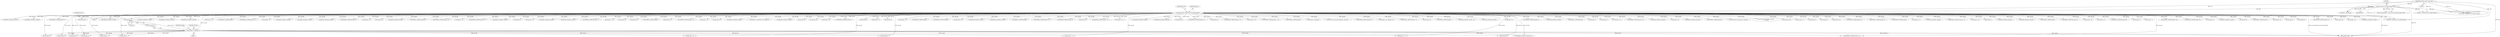 digraph "0_tcpdump_289c672020280529fd382f3502efab7100d638ec@pointer" {
"1001486" [label="(Call,obj_tptr+1)"];
"1000314" [label="(Call,obj_tptr=tptr+sizeof(struct rsvp_object_header))"];
"1000184" [label="(Call,(const struct rsvp_object_header *)tptr)"];
"1000148" [label="(MethodParameterIn,const u_char *tptr)"];
"1001483" [label="(Call,obj_tptr+=*(obj_tptr+1))"];
"1001284" [label="(Call,EXTRACT_16BITS(obj_tptr+2))"];
"1000182" [label="(Call,rsvp_obj_header = (const struct rsvp_object_header *)tptr)"];
"1002568" [label="(Call,obj_tptr+=16)"];
"1002750" [label="(Call,obj_tptr+17)"];
"1001853" [label="(Call,EXTRACT_32BITS(obj_tptr+8))"];
"1001192" [label="(Call,obj_tptr+4)"];
"1002951" [label="(Call,obj_tptr + 1)"];
"1002755" [label="(Call,EXTRACT_16BITS(obj_tptr+18))"];
"1000315" [label="(Identifier,obj_tptr)"];
"1001847" [label="(Call,EXTRACT_32BITS(obj_tptr+4))"];
"1001848" [label="(Call,obj_tptr+4)"];
"1000314" [label="(Call,obj_tptr=tptr+sizeof(struct rsvp_object_header))"];
"1000186" [label="(Identifier,tptr)"];
"1000681" [label="(Call,ipaddr_string(ndo, obj_tptr))"];
"1002660" [label="(Call,obj_tptr+5)"];
"1003183" [label="(Call,EXTRACT_16BITS(obj_tptr))"];
"1001073" [label="(Call,obj_tptr+=4)"];
"1001658" [label="(Call,obj_tptr+3)"];
"1001666" [label="(Call,obj_tptr+3)"];
"1001208" [label="(Call,EXTRACT_16BITS(obj_tptr+4))"];
"1001453" [label="(Call,obj_tptr+2)"];
"1001480" [label="(Call,obj_tptr+1)"];
"1002756" [label="(Call,obj_tptr+18)"];
"1001314" [label="(Block,)"];
"1001129" [label="(Call,obj_tptr + 6)"];
"1000410" [label="(Call,ip6addr_string(ndo, obj_tptr))"];
"1002323" [label="(Call,ipaddr_string(ndo, obj_tptr))"];
"1003324" [label="(Call,ip6addr_string(ndo, obj_tptr))"];
"1000843" [label="(Call,EXTRACT_24BITS(obj_tptr+1))"];
"1001323" [label="(Call,obj_tptr + 1)"];
"1002957" [label="(Call,obj_tptr+=4)"];
"1000176" [label="(Block,)"];
"1000463" [label="(Call,ip6addr_string(ndo, obj_tptr))"];
"1001483" [label="(Call,obj_tptr+=*(obj_tptr+1))"];
"1000571" [label="(Call,ipaddr_string(ndo, obj_tptr))"];
"1001405" [label="(Call,ipaddr_string(ndo, obj_tptr+2))"];
"1000709" [label="(Call,ip6addr_string(ndo, obj_tptr))"];
"1002280" [label="(Call,ip6addr_string(ndo, obj_tptr))"];
"1001289" [label="(Call,obj_tptr + 2)"];
"1003154" [label="(Call,EXTRACT_32BITS(obj_tptr))"];
"1001095" [label="(Call,EXTRACT_16BITS(obj_tptr + 2))"];
"1001801" [label="(Call,obj_tptr + 4)"];
"1002595" [label="(Call,ipaddr_string(ndo, obj_tptr))"];
"1001014" [label="(Call,ipaddr_string(ndo, obj_tptr))"];
"1002160" [label="(Call,ipaddr_string(ndo, obj_tptr))"];
"1002665" [label="(Call,EXTRACT_16BITS(obj_tptr+6))"];
"1001448" [label="(Call,obj_tptr+2)"];
"1001295" [label="(Call,obj_tptr+=4)"];
"1001854" [label="(Call,obj_tptr+8)"];
"1002353" [label="(Call,ipaddr_string(ndo, obj_tptr))"];
"1000321" [label="(Identifier,obj_tlen)"];
"1001484" [label="(Identifier,obj_tptr)"];
"1001142" [label="(Call,EXTRACT_16BITS(obj_tptr+8))"];
"1001879" [label="(Call,EXTRACT_32BITS(obj_tptr + 4))"];
"1001179" [label="(Call,obj_tptr + 2)"];
"1001221" [label="(Call,EXTRACT_16BITS(obj_tptr + 4))"];
"1000911" [label="(Call,ip6addr_string(ndo, obj_tptr))"];
"1001841" [label="(Call,obj_tptr+4)"];
"1001096" [label="(Call,obj_tptr + 2)"];
"1003299" [label="(Call,ipaddr_string(ndo, obj_tptr))"];
"1002677" [label="(Call,ipaddr_string(ndo, obj_tptr))"];
"1001377" [label="(Call,obj_tptr+6)"];
"1001470" [label="(Call,obj_tptr+3)"];
"1001407" [label="(Call,obj_tptr+2)"];
"1003368" [label="(Call,tptr + sizeof(struct rsvp_object_header))"];
"1002950" [label="(Call,EXTRACT_24BITS(obj_tptr + 1))"];
"1001858" [label="(Call,obj_tptr + 12)"];
"1001587" [label="(Call,obj_tptr+3)"];
"1001277" [label="(Call,obj_tptr+1)"];
"1002009" [label="(Call,EXTRACT_32BITS(obj_tptr))"];
"1000852" [label="(Call,obj_tptr+=4)"];
"1001066" [label="(Call,EXTRACT_16BITS(obj_tptr + 2))"];
"1001462" [label="(Call,obj_tptr+3)"];
"1002053" [label="(Call,obj_tptr + 2)"];
"1002734" [label="(Call,obj_tptr+=8)"];
"1000644" [label="(Call,ip6addr_string(ndo, obj_tptr))"];
"1002484" [label="(Call,obj_tptr+=sizeof(struct rsvp_obj_frr_t))"];
"1003377" [label="(Call,tptr+=rsvp_obj_len)"];
"1000941" [label="(Call,ip6addr_string(ndo, obj_tptr))"];
"1001473" [label="(Call,EXTRACT_32BITS(obj_tptr + 4))"];
"1002828" [label="(Call,obj_tptr+2)"];
"1001646" [label="(Call,obj_tptr+2)"];
"1001780" [label="(Call,obj_tptr + 4)"];
"1001485" [label="(Call,*(obj_tptr+1))"];
"1001191" [label="(Call,EXTRACT_32BITS(obj_tptr+4))"];
"1003225" [label="(Call,obj_tptr+4)"];
"1001222" [label="(Call,obj_tptr + 4)"];
"1001209" [label="(Call,obj_tptr+4)"];
"1001419" [label="(Call,obj_tptr + 7)"];
"1001067" [label="(Call,obj_tptr + 2)"];
"1001706" [label="(Call,EXTRACT_16BITS(obj_tptr))"];
"1002629" [label="(Call,EXTRACT_32BITS(obj_tptr))"];
"1001233" [label="(Call,obj_tptr+=12)"];
"1000984" [label="(Call,ipaddr_string(ndo, obj_tptr))"];
"1000148" [label="(MethodParameterIn,const u_char *tptr)"];
"1002190" [label="(Call,ip6addr_string(ndo, obj_tptr))"];
"1000795" [label="(Call,EXTRACT_32BITS(obj_tptr))"];
"1001178" [label="(Call,EXTRACT_16BITS(obj_tptr + 2))"];
"1001122" [label="(Call,EXTRACT_16BITS(obj_tptr+4))"];
"1001199" [label="(Call,obj_tptr+8)"];
"1001128" [label="(Call,EXTRACT_16BITS(obj_tptr + 6))"];
"1001617" [label="(Call,obj_tptr + 4 + i)"];
"1001412" [label="(Call,obj_tptr+6)"];
"1001932" [label="(Call,ipaddr_string(ndo, obj_tptr))"];
"1001968" [label="(Call,ip6addr_string(ndo, obj_tptr))"];
"1002666" [label="(Call,obj_tptr+6)"];
"1001288" [label="(Call,EXTRACT_16BITS(obj_tptr + 2))"];
"1001285" [label="(Call,obj_tptr+2)"];
"1001857" [label="(Call,EXTRACT_32BITS(obj_tptr + 12))"];
"1003235" [label="(Call,obj_tptr+=12)"];
"1001148" [label="(Call,EXTRACT_16BITS(obj_tptr + 10))"];
"1002839" [label="(Call,EXTRACT_16BITS(obj_tptr))"];
"1001893" [label="(Call,obj_tptr+=subobj_len)"];
"1003006" [label="(Call,(const struct rsvp_obj_integrity_t *)obj_tptr)"];
"1001198" [label="(Call,EXTRACT_32BITS(obj_tptr+8))"];
"1001661" [label="(Call,obj_tptr+=4+*(obj_tptr+3))"];
"1002052" [label="(Call,EXTRACT_16BITS(obj_tptr + 2))"];
"1003243" [label="(Call,obj_tptr+=4)"];
"1001516" [label="(Call,EXTRACT_32BITS(obj_tptr))"];
"1001486" [label="(Call,obj_tptr+1)"];
"1001778" [label="(Call,ipaddr_string(ndo, obj_tptr + 4))"];
"1000881" [label="(Call,ipaddr_string(ndo, obj_tptr))"];
"1001474" [label="(Call,obj_tptr + 4)"];
"1001880" [label="(Call,obj_tptr + 4)"];
"1000316" [label="(Call,tptr+sizeof(struct rsvp_object_header))"];
"1003409" [label="(MethodReturn,RET)"];
"1001840" [label="(Call,EXTRACT_32BITS(obj_tptr+4))"];
"1003366" [label="(Call,print_unknown_data(ndo, tptr + sizeof(struct rsvp_object_header), \"\n\t    \", /* FIXME indentation */\n                               rsvp_obj_len - sizeof(struct rsvp_object_header)))"];
"1002220" [label="(Call,ip6addr_string(ndo, obj_tptr))"];
"1001312" [label="(Identifier,obj_tlen)"];
"1000499" [label="(Call,EXTRACT_32BITS(obj_tptr))"];
"1001272" [label="(Call,obj_tptr+1)"];
"1001638" [label="(Call,obj_tptr+1)"];
"1001156" [label="(Call,obj_tptr+=12)"];
"1000184" [label="(Call,(const struct rsvp_object_header *)tptr)"];
"1001487" [label="(Identifier,obj_tptr)"];
"1003228" [label="(Call,EXTRACT_32BITS(obj_tptr + 8))"];
"1000616" [label="(Call,ipaddr_string(ndo, obj_tptr))"];
"1003229" [label="(Call,obj_tptr + 8)"];
"1002767" [label="(Call,ip6addr_string(ndo, obj_tptr))"];
"1001554" [label="(Call,EXTRACT_32BITS(obj_tptr))"];
"1002390" [label="(Call,(const struct rsvp_obj_frr_t *)obj_tptr)"];
"1003350" [label="(Call,print_unknown_data(ndo, obj_tptr, \"\n\t    \", obj_tlen))"];
"1002804" [label="(Call,obj_tptr+=20)"];
"1001650" [label="(Call,obj_tptr + 2)"];
"1001123" [label="(Call,obj_tptr+4)"];
"1001488" [label="(Literal,1)"];
"1001143" [label="(Call,obj_tptr+8)"];
"1002057" [label="(Call,obj_tptr+=4)"];
"1002827" [label="(Call,EXTRACT_16BITS(obj_tptr+2))"];
"1003224" [label="(Call,EXTRACT_32BITS(obj_tptr+4))"];
"1000746" [label="(Call,EXTRACT_32BITS(obj_tptr))"];
"1001107" [label="(Call,obj_tptr + 4)"];
"1002250" [label="(Call,ipaddr_string(ndo, obj_tptr))"];
"1001799" [label="(Call,ip6addr_string(ndo, obj_tptr + 4))"];
"1001149" [label="(Call,obj_tptr + 10)"];
"1000844" [label="(Call,obj_tptr+1)"];
"1000363" [label="(Call,ipaddr_string(ndo, obj_tptr))"];
"1000534" [label="(Call,ipaddr_string(ndo, obj_tptr))"];
"1000770" [label="(Call,EXTRACT_32BITS(obj_tptr))"];
"1001486" -> "1001485"  [label="AST: "];
"1001486" -> "1001488"  [label="CFG: "];
"1001487" -> "1001486"  [label="AST: "];
"1001488" -> "1001486"  [label="AST: "];
"1001485" -> "1001486"  [label="CFG: "];
"1000314" -> "1001486"  [label="DDG: obj_tptr"];
"1001483" -> "1001486"  [label="DDG: obj_tptr"];
"1000314" -> "1000176"  [label="AST: "];
"1000314" -> "1000316"  [label="CFG: "];
"1000315" -> "1000314"  [label="AST: "];
"1000316" -> "1000314"  [label="AST: "];
"1000321" -> "1000314"  [label="CFG: "];
"1000314" -> "1003409"  [label="DDG: obj_tptr"];
"1000314" -> "1003409"  [label="DDG: tptr+sizeof(struct rsvp_object_header)"];
"1000184" -> "1000314"  [label="DDG: tptr"];
"1000148" -> "1000314"  [label="DDG: tptr"];
"1000314" -> "1000363"  [label="DDG: obj_tptr"];
"1000314" -> "1000410"  [label="DDG: obj_tptr"];
"1000314" -> "1000463"  [label="DDG: obj_tptr"];
"1000314" -> "1000499"  [label="DDG: obj_tptr"];
"1000314" -> "1000534"  [label="DDG: obj_tptr"];
"1000314" -> "1000571"  [label="DDG: obj_tptr"];
"1000314" -> "1000616"  [label="DDG: obj_tptr"];
"1000314" -> "1000644"  [label="DDG: obj_tptr"];
"1000314" -> "1000681"  [label="DDG: obj_tptr"];
"1000314" -> "1000709"  [label="DDG: obj_tptr"];
"1000314" -> "1000746"  [label="DDG: obj_tptr"];
"1000314" -> "1000770"  [label="DDG: obj_tptr"];
"1000314" -> "1000795"  [label="DDG: obj_tptr"];
"1000314" -> "1000843"  [label="DDG: obj_tptr"];
"1000314" -> "1000844"  [label="DDG: obj_tptr"];
"1000314" -> "1000852"  [label="DDG: obj_tptr"];
"1000314" -> "1000881"  [label="DDG: obj_tptr"];
"1000314" -> "1000911"  [label="DDG: obj_tptr"];
"1000314" -> "1000941"  [label="DDG: obj_tptr"];
"1000314" -> "1000984"  [label="DDG: obj_tptr"];
"1000314" -> "1001014"  [label="DDG: obj_tptr"];
"1000314" -> "1001066"  [label="DDG: obj_tptr"];
"1000314" -> "1001067"  [label="DDG: obj_tptr"];
"1000314" -> "1001073"  [label="DDG: obj_tptr"];
"1000314" -> "1001095"  [label="DDG: obj_tptr"];
"1000314" -> "1001096"  [label="DDG: obj_tptr"];
"1000314" -> "1001107"  [label="DDG: obj_tptr"];
"1000314" -> "1001122"  [label="DDG: obj_tptr"];
"1000314" -> "1001123"  [label="DDG: obj_tptr"];
"1000314" -> "1001128"  [label="DDG: obj_tptr"];
"1000314" -> "1001129"  [label="DDG: obj_tptr"];
"1000314" -> "1001142"  [label="DDG: obj_tptr"];
"1000314" -> "1001143"  [label="DDG: obj_tptr"];
"1000314" -> "1001148"  [label="DDG: obj_tptr"];
"1000314" -> "1001149"  [label="DDG: obj_tptr"];
"1000314" -> "1001156"  [label="DDG: obj_tptr"];
"1000314" -> "1001178"  [label="DDG: obj_tptr"];
"1000314" -> "1001179"  [label="DDG: obj_tptr"];
"1000314" -> "1001191"  [label="DDG: obj_tptr"];
"1000314" -> "1001192"  [label="DDG: obj_tptr"];
"1000314" -> "1001198"  [label="DDG: obj_tptr"];
"1000314" -> "1001199"  [label="DDG: obj_tptr"];
"1000314" -> "1001208"  [label="DDG: obj_tptr"];
"1000314" -> "1001209"  [label="DDG: obj_tptr"];
"1000314" -> "1001221"  [label="DDG: obj_tptr"];
"1000314" -> "1001222"  [label="DDG: obj_tptr"];
"1000314" -> "1001233"  [label="DDG: obj_tptr"];
"1000314" -> "1001272"  [label="DDG: obj_tptr"];
"1000314" -> "1001277"  [label="DDG: obj_tptr"];
"1000314" -> "1001284"  [label="DDG: obj_tptr"];
"1000314" -> "1001285"  [label="DDG: obj_tptr"];
"1000314" -> "1001288"  [label="DDG: obj_tptr"];
"1000314" -> "1001289"  [label="DDG: obj_tptr"];
"1000314" -> "1001295"  [label="DDG: obj_tptr"];
"1000314" -> "1001323"  [label="DDG: obj_tptr"];
"1000314" -> "1001377"  [label="DDG: obj_tptr"];
"1000314" -> "1001405"  [label="DDG: obj_tptr"];
"1000314" -> "1001407"  [label="DDG: obj_tptr"];
"1000314" -> "1001412"  [label="DDG: obj_tptr"];
"1000314" -> "1001419"  [label="DDG: obj_tptr"];
"1000314" -> "1001448"  [label="DDG: obj_tptr"];
"1000314" -> "1001453"  [label="DDG: obj_tptr"];
"1000314" -> "1001462"  [label="DDG: obj_tptr"];
"1000314" -> "1001470"  [label="DDG: obj_tptr"];
"1000314" -> "1001473"  [label="DDG: obj_tptr"];
"1000314" -> "1001474"  [label="DDG: obj_tptr"];
"1000314" -> "1001480"  [label="DDG: obj_tptr"];
"1000314" -> "1001483"  [label="DDG: obj_tptr"];
"1000314" -> "1001516"  [label="DDG: obj_tptr"];
"1000314" -> "1001554"  [label="DDG: obj_tptr"];
"1000314" -> "1001587"  [label="DDG: obj_tptr"];
"1000314" -> "1001617"  [label="DDG: obj_tptr"];
"1000314" -> "1001638"  [label="DDG: obj_tptr"];
"1000314" -> "1001646"  [label="DDG: obj_tptr"];
"1000314" -> "1001650"  [label="DDG: obj_tptr"];
"1000314" -> "1001658"  [label="DDG: obj_tptr"];
"1000314" -> "1001661"  [label="DDG: obj_tptr"];
"1000314" -> "1001666"  [label="DDG: obj_tptr"];
"1000314" -> "1001706"  [label="DDG: obj_tptr"];
"1000314" -> "1001778"  [label="DDG: obj_tptr"];
"1000314" -> "1001780"  [label="DDG: obj_tptr"];
"1000314" -> "1001799"  [label="DDG: obj_tptr"];
"1000314" -> "1001801"  [label="DDG: obj_tptr"];
"1000314" -> "1001840"  [label="DDG: obj_tptr"];
"1000314" -> "1001841"  [label="DDG: obj_tptr"];
"1000314" -> "1001847"  [label="DDG: obj_tptr"];
"1000314" -> "1001848"  [label="DDG: obj_tptr"];
"1000314" -> "1001853"  [label="DDG: obj_tptr"];
"1000314" -> "1001854"  [label="DDG: obj_tptr"];
"1000314" -> "1001857"  [label="DDG: obj_tptr"];
"1000314" -> "1001858"  [label="DDG: obj_tptr"];
"1000314" -> "1001879"  [label="DDG: obj_tptr"];
"1000314" -> "1001880"  [label="DDG: obj_tptr"];
"1000314" -> "1001893"  [label="DDG: obj_tptr"];
"1000314" -> "1001932"  [label="DDG: obj_tptr"];
"1000314" -> "1001968"  [label="DDG: obj_tptr"];
"1000314" -> "1002009"  [label="DDG: obj_tptr"];
"1000314" -> "1002052"  [label="DDG: obj_tptr"];
"1000314" -> "1002053"  [label="DDG: obj_tptr"];
"1000314" -> "1002057"  [label="DDG: obj_tptr"];
"1000314" -> "1002160"  [label="DDG: obj_tptr"];
"1000314" -> "1002190"  [label="DDG: obj_tptr"];
"1000314" -> "1002220"  [label="DDG: obj_tptr"];
"1000314" -> "1002250"  [label="DDG: obj_tptr"];
"1000314" -> "1002280"  [label="DDG: obj_tptr"];
"1000314" -> "1002323"  [label="DDG: obj_tptr"];
"1000314" -> "1002353"  [label="DDG: obj_tptr"];
"1000314" -> "1002390"  [label="DDG: obj_tptr"];
"1000314" -> "1002484"  [label="DDG: obj_tptr"];
"1000314" -> "1002568"  [label="DDG: obj_tptr"];
"1000314" -> "1002595"  [label="DDG: obj_tptr"];
"1000314" -> "1002629"  [label="DDG: obj_tptr"];
"1000314" -> "1002660"  [label="DDG: obj_tptr"];
"1000314" -> "1002665"  [label="DDG: obj_tptr"];
"1000314" -> "1002666"  [label="DDG: obj_tptr"];
"1000314" -> "1002677"  [label="DDG: obj_tptr"];
"1000314" -> "1002734"  [label="DDG: obj_tptr"];
"1000314" -> "1002750"  [label="DDG: obj_tptr"];
"1000314" -> "1002755"  [label="DDG: obj_tptr"];
"1000314" -> "1002756"  [label="DDG: obj_tptr"];
"1000314" -> "1002767"  [label="DDG: obj_tptr"];
"1000314" -> "1002804"  [label="DDG: obj_tptr"];
"1000314" -> "1002827"  [label="DDG: obj_tptr"];
"1000314" -> "1002828"  [label="DDG: obj_tptr"];
"1000314" -> "1002839"  [label="DDG: obj_tptr"];
"1000314" -> "1002950"  [label="DDG: obj_tptr"];
"1000314" -> "1002951"  [label="DDG: obj_tptr"];
"1000314" -> "1002957"  [label="DDG: obj_tptr"];
"1000314" -> "1003006"  [label="DDG: obj_tptr"];
"1000314" -> "1003154"  [label="DDG: obj_tptr"];
"1000314" -> "1003183"  [label="DDG: obj_tptr"];
"1000314" -> "1003224"  [label="DDG: obj_tptr"];
"1000314" -> "1003225"  [label="DDG: obj_tptr"];
"1000314" -> "1003228"  [label="DDG: obj_tptr"];
"1000314" -> "1003229"  [label="DDG: obj_tptr"];
"1000314" -> "1003235"  [label="DDG: obj_tptr"];
"1000314" -> "1003243"  [label="DDG: obj_tptr"];
"1000314" -> "1003299"  [label="DDG: obj_tptr"];
"1000314" -> "1003324"  [label="DDG: obj_tptr"];
"1000314" -> "1003350"  [label="DDG: obj_tptr"];
"1000184" -> "1000182"  [label="AST: "];
"1000184" -> "1000186"  [label="CFG: "];
"1000185" -> "1000184"  [label="AST: "];
"1000186" -> "1000184"  [label="AST: "];
"1000182" -> "1000184"  [label="CFG: "];
"1000184" -> "1003409"  [label="DDG: tptr"];
"1000184" -> "1000182"  [label="DDG: tptr"];
"1000148" -> "1000184"  [label="DDG: tptr"];
"1000184" -> "1000316"  [label="DDG: tptr"];
"1000184" -> "1003366"  [label="DDG: tptr"];
"1000184" -> "1003368"  [label="DDG: tptr"];
"1000184" -> "1003377"  [label="DDG: tptr"];
"1000148" -> "1000144"  [label="AST: "];
"1000148" -> "1003409"  [label="DDG: tptr"];
"1000148" -> "1000316"  [label="DDG: tptr"];
"1000148" -> "1003366"  [label="DDG: tptr"];
"1000148" -> "1003368"  [label="DDG: tptr"];
"1000148" -> "1003377"  [label="DDG: tptr"];
"1001483" -> "1001314"  [label="AST: "];
"1001483" -> "1001485"  [label="CFG: "];
"1001484" -> "1001483"  [label="AST: "];
"1001485" -> "1001483"  [label="AST: "];
"1001312" -> "1001483"  [label="CFG: "];
"1001483" -> "1003409"  [label="DDG: *(obj_tptr+1)"];
"1001483" -> "1003409"  [label="DDG: obj_tptr"];
"1001483" -> "1001323"  [label="DDG: obj_tptr"];
"1001483" -> "1001377"  [label="DDG: obj_tptr"];
"1001483" -> "1001405"  [label="DDG: obj_tptr"];
"1001483" -> "1001407"  [label="DDG: obj_tptr"];
"1001483" -> "1001412"  [label="DDG: obj_tptr"];
"1001483" -> "1001419"  [label="DDG: obj_tptr"];
"1001483" -> "1001448"  [label="DDG: obj_tptr"];
"1001483" -> "1001453"  [label="DDG: obj_tptr"];
"1001483" -> "1001462"  [label="DDG: obj_tptr"];
"1001483" -> "1001470"  [label="DDG: obj_tptr"];
"1001483" -> "1001473"  [label="DDG: obj_tptr"];
"1001483" -> "1001474"  [label="DDG: obj_tptr"];
"1001483" -> "1001480"  [label="DDG: obj_tptr"];
}
